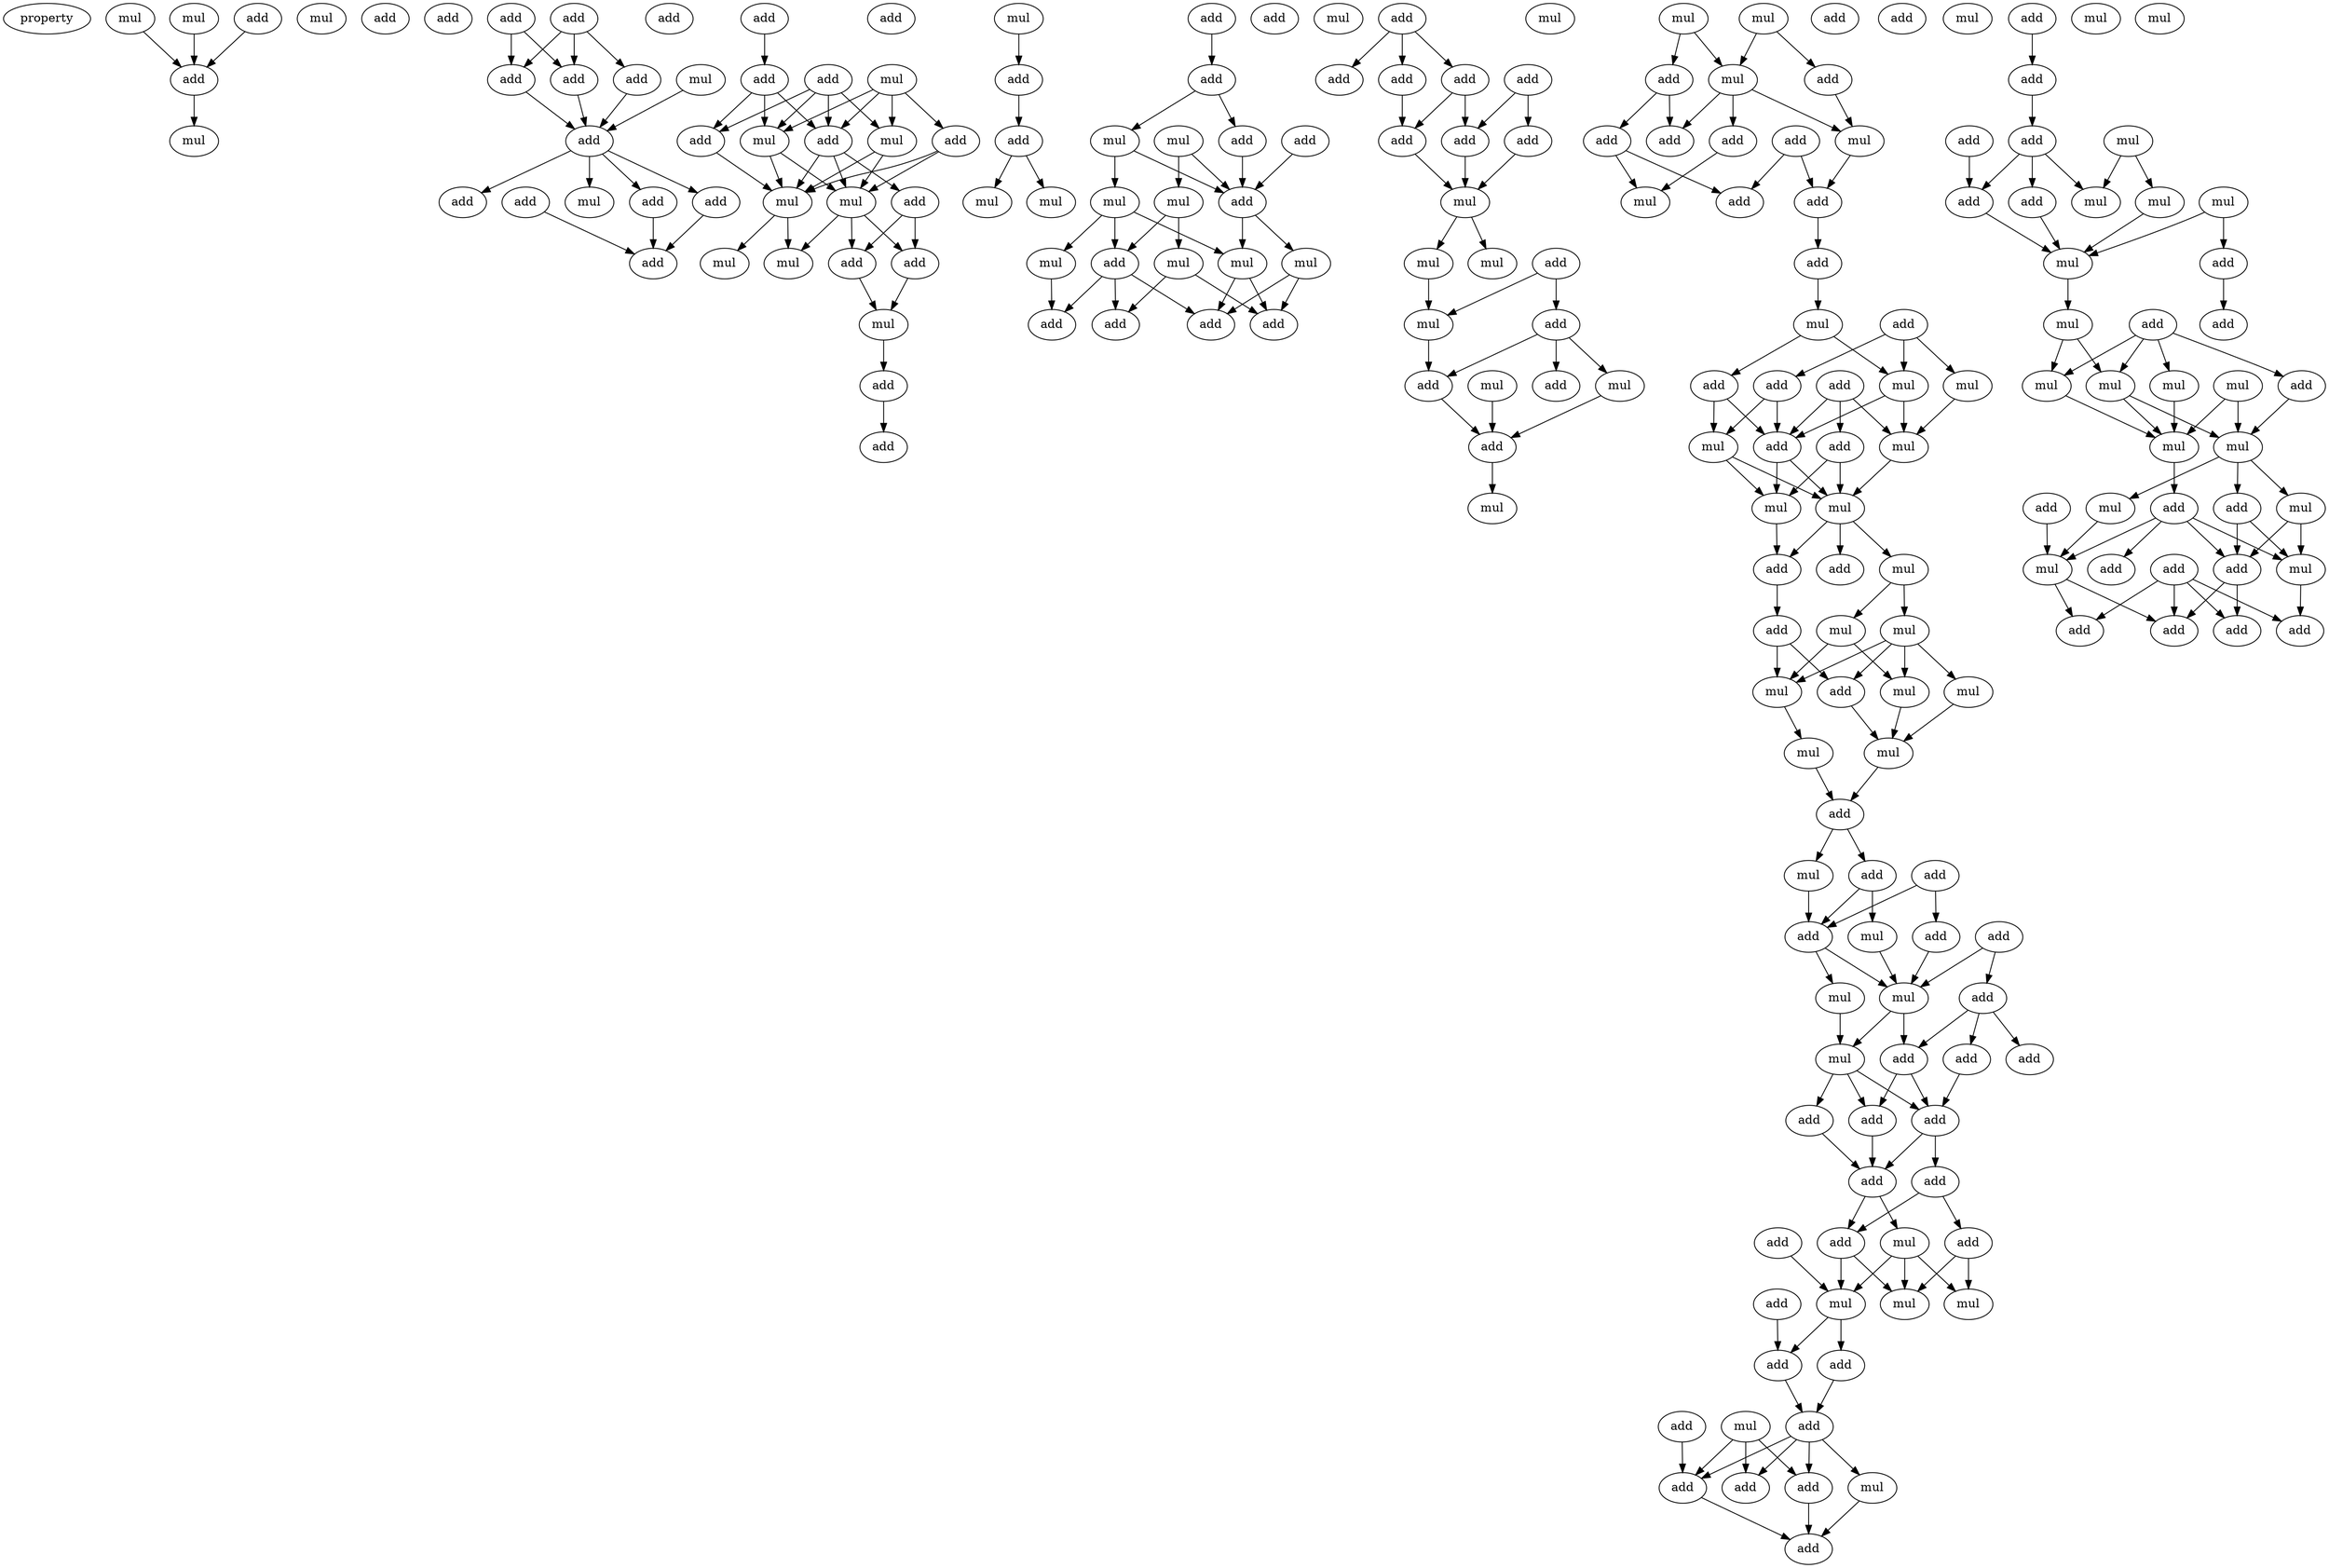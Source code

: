 digraph {
    node [fontcolor=black]
    property [mul=2,lf=1.5]
    0 [ label = mul ];
    1 [ label = mul ];
    2 [ label = add ];
    3 [ label = mul ];
    4 [ label = add ];
    5 [ label = add ];
    6 [ label = mul ];
    7 [ label = add ];
    8 [ label = add ];
    9 [ label = add ];
    10 [ label = add ];
    11 [ label = add ];
    12 [ label = add ];
    13 [ label = add ];
    14 [ label = mul ];
    15 [ label = add ];
    16 [ label = mul ];
    17 [ label = add ];
    18 [ label = add ];
    19 [ label = add ];
    20 [ label = add ];
    21 [ label = add ];
    22 [ label = add ];
    23 [ label = add ];
    24 [ label = mul ];
    25 [ label = add ];
    26 [ label = mul ];
    27 [ label = add ];
    28 [ label = add ];
    29 [ label = mul ];
    30 [ label = add ];
    31 [ label = mul ];
    32 [ label = mul ];
    33 [ label = add ];
    34 [ label = mul ];
    35 [ label = add ];
    36 [ label = mul ];
    37 [ label = add ];
    38 [ label = mul ];
    39 [ label = add ];
    40 [ label = add ];
    41 [ label = mul ];
    42 [ label = add ];
    43 [ label = add ];
    44 [ label = add ];
    45 [ label = add ];
    46 [ label = mul ];
    47 [ label = add ];
    48 [ label = mul ];
    49 [ label = mul ];
    50 [ label = add ];
    51 [ label = mul ];
    52 [ label = add ];
    53 [ label = mul ];
    54 [ label = add ];
    55 [ label = mul ];
    56 [ label = mul ];
    57 [ label = add ];
    58 [ label = mul ];
    59 [ label = mul ];
    60 [ label = add ];
    61 [ label = mul ];
    62 [ label = mul ];
    63 [ label = add ];
    64 [ label = add ];
    65 [ label = add ];
    66 [ label = add ];
    67 [ label = add ];
    68 [ label = add ];
    69 [ label = add ];
    70 [ label = add ];
    71 [ label = add ];
    72 [ label = add ];
    73 [ label = add ];
    74 [ label = add ];
    75 [ label = mul ];
    76 [ label = mul ];
    77 [ label = mul ];
    78 [ label = add ];
    79 [ label = add ];
    80 [ label = mul ];
    81 [ label = add ];
    82 [ label = add ];
    83 [ label = mul ];
    84 [ label = mul ];
    85 [ label = mul ];
    86 [ label = add ];
    87 [ label = mul ];
    88 [ label = mul ];
    89 [ label = mul ];
    90 [ label = mul ];
    91 [ label = add ];
    92 [ label = add ];
    93 [ label = add ];
    94 [ label = add ];
    95 [ label = add ];
    96 [ label = mul ];
    97 [ label = add ];
    98 [ label = add ];
    99 [ label = mul ];
    100 [ label = add ];
    101 [ label = add ];
    102 [ label = mul ];
    103 [ label = add ];
    104 [ label = mul ];
    105 [ label = add ];
    106 [ label = mul ];
    107 [ label = add ];
    108 [ label = add ];
    109 [ label = mul ];
    110 [ label = mul ];
    111 [ label = add ];
    112 [ label = add ];
    113 [ label = mul ];
    114 [ label = mul ];
    115 [ label = add ];
    116 [ label = add ];
    117 [ label = add ];
    118 [ label = mul ];
    119 [ label = mul ];
    120 [ label = add ];
    121 [ label = mul ];
    122 [ label = add ];
    123 [ label = mul ];
    124 [ label = mul ];
    125 [ label = mul ];
    126 [ label = mul ];
    127 [ label = mul ];
    128 [ label = add ];
    129 [ label = mul ];
    130 [ label = add ];
    131 [ label = add ];
    132 [ label = add ];
    133 [ label = mul ];
    134 [ label = add ];
    135 [ label = add ];
    136 [ label = add ];
    137 [ label = add ];
    138 [ label = mul ];
    139 [ label = mul ];
    140 [ label = add ];
    141 [ label = add ];
    142 [ label = mul ];
    143 [ label = add ];
    144 [ label = add ];
    145 [ label = add ];
    146 [ label = add ];
    147 [ label = add ];
    148 [ label = add ];
    149 [ label = mul ];
    150 [ label = add ];
    151 [ label = add ];
    152 [ label = add ];
    153 [ label = mul ];
    154 [ label = add ];
    155 [ label = mul ];
    156 [ label = mul ];
    157 [ label = add ];
    158 [ label = add ];
    159 [ label = add ];
    160 [ label = add ];
    161 [ label = mul ];
    162 [ label = mul ];
    163 [ label = mul ];
    164 [ label = add ];
    165 [ label = add ];
    166 [ label = add ];
    167 [ label = add ];
    168 [ label = add ];
    169 [ label = mul ];
    170 [ label = add ];
    171 [ label = mul ];
    172 [ label = add ];
    173 [ label = mul ];
    174 [ label = add ];
    175 [ label = mul ];
    176 [ label = mul ];
    177 [ label = add ];
    178 [ label = add ];
    179 [ label = mul ];
    180 [ label = add ];
    181 [ label = mul ];
    182 [ label = add ];
    183 [ label = mul ];
    184 [ label = add ];
    185 [ label = mul ];
    186 [ label = mul ];
    187 [ label = mul ];
    188 [ label = add ];
    189 [ label = mul ];
    190 [ label = mul ];
    191 [ label = mul ];
    192 [ label = mul ];
    193 [ label = add ];
    194 [ label = add ];
    195 [ label = add ];
    196 [ label = mul ];
    197 [ label = add ];
    198 [ label = mul ];
    199 [ label = mul ];
    200 [ label = add ];
    201 [ label = add ];
    202 [ label = add ];
    203 [ label = add ];
    204 [ label = add ];
    205 [ label = add ];
    0 -> 5 [ name = 0 ];
    3 -> 5 [ name = 1 ];
    4 -> 5 [ name = 2 ];
    5 -> 6 [ name = 3 ];
    8 -> 10 [ name = 4 ];
    8 -> 11 [ name = 5 ];
    8 -> 13 [ name = 6 ];
    9 -> 10 [ name = 7 ];
    9 -> 11 [ name = 8 ];
    10 -> 15 [ name = 9 ];
    11 -> 15 [ name = 10 ];
    13 -> 15 [ name = 11 ];
    14 -> 15 [ name = 12 ];
    15 -> 16 [ name = 13 ];
    15 -> 18 [ name = 14 ];
    15 -> 19 [ name = 15 ];
    15 -> 20 [ name = 16 ];
    17 -> 22 [ name = 17 ];
    18 -> 22 [ name = 18 ];
    20 -> 22 [ name = 19 ];
    21 -> 25 [ name = 20 ];
    23 -> 26 [ name = 21 ];
    23 -> 27 [ name = 22 ];
    23 -> 28 [ name = 23 ];
    23 -> 29 [ name = 24 ];
    24 -> 26 [ name = 25 ];
    24 -> 27 [ name = 26 ];
    24 -> 29 [ name = 27 ];
    24 -> 30 [ name = 28 ];
    25 -> 26 [ name = 29 ];
    25 -> 27 [ name = 30 ];
    25 -> 28 [ name = 31 ];
    26 -> 31 [ name = 32 ];
    26 -> 32 [ name = 33 ];
    27 -> 31 [ name = 34 ];
    27 -> 32 [ name = 35 ];
    27 -> 33 [ name = 36 ];
    28 -> 31 [ name = 37 ];
    29 -> 31 [ name = 38 ];
    29 -> 32 [ name = 39 ];
    30 -> 31 [ name = 40 ];
    30 -> 32 [ name = 41 ];
    31 -> 34 [ name = 42 ];
    31 -> 36 [ name = 43 ];
    32 -> 34 [ name = 44 ];
    32 -> 35 [ name = 45 ];
    32 -> 37 [ name = 46 ];
    33 -> 35 [ name = 47 ];
    33 -> 37 [ name = 48 ];
    35 -> 38 [ name = 49 ];
    37 -> 38 [ name = 50 ];
    38 -> 39 [ name = 51 ];
    39 -> 42 [ name = 52 ];
    41 -> 43 [ name = 53 ];
    43 -> 44 [ name = 54 ];
    44 -> 46 [ name = 55 ];
    44 -> 49 [ name = 56 ];
    45 -> 50 [ name = 57 ];
    50 -> 51 [ name = 58 ];
    50 -> 52 [ name = 59 ];
    51 -> 55 [ name = 60 ];
    51 -> 57 [ name = 61 ];
    52 -> 57 [ name = 62 ];
    53 -> 56 [ name = 63 ];
    53 -> 57 [ name = 64 ];
    54 -> 57 [ name = 65 ];
    55 -> 60 [ name = 66 ];
    55 -> 61 [ name = 67 ];
    55 -> 62 [ name = 68 ];
    56 -> 58 [ name = 69 ];
    56 -> 60 [ name = 70 ];
    57 -> 59 [ name = 71 ];
    57 -> 61 [ name = 72 ];
    58 -> 63 [ name = 73 ];
    58 -> 65 [ name = 74 ];
    59 -> 65 [ name = 75 ];
    59 -> 66 [ name = 76 ];
    60 -> 63 [ name = 77 ];
    60 -> 64 [ name = 78 ];
    60 -> 66 [ name = 79 ];
    61 -> 65 [ name = 80 ];
    61 -> 66 [ name = 81 ];
    62 -> 64 [ name = 82 ];
    67 -> 69 [ name = 83 ];
    67 -> 70 [ name = 84 ];
    67 -> 71 [ name = 85 ];
    68 -> 72 [ name = 86 ];
    68 -> 73 [ name = 87 ];
    69 -> 72 [ name = 88 ];
    69 -> 74 [ name = 89 ];
    71 -> 74 [ name = 90 ];
    72 -> 75 [ name = 91 ];
    73 -> 75 [ name = 92 ];
    74 -> 75 [ name = 93 ];
    75 -> 76 [ name = 94 ];
    75 -> 77 [ name = 95 ];
    77 -> 80 [ name = 96 ];
    78 -> 79 [ name = 97 ];
    78 -> 80 [ name = 98 ];
    79 -> 81 [ name = 99 ];
    79 -> 82 [ name = 100 ];
    79 -> 85 [ name = 101 ];
    80 -> 81 [ name = 102 ];
    81 -> 86 [ name = 103 ];
    84 -> 86 [ name = 104 ];
    85 -> 86 [ name = 105 ];
    86 -> 87 [ name = 106 ];
    88 -> 90 [ name = 107 ];
    88 -> 92 [ name = 108 ];
    89 -> 90 [ name = 109 ];
    89 -> 91 [ name = 110 ];
    90 -> 93 [ name = 111 ];
    90 -> 96 [ name = 112 ];
    90 -> 97 [ name = 113 ];
    91 -> 96 [ name = 114 ];
    92 -> 93 [ name = 115 ];
    92 -> 94 [ name = 116 ];
    94 -> 99 [ name = 117 ];
    94 -> 100 [ name = 118 ];
    95 -> 98 [ name = 119 ];
    95 -> 100 [ name = 120 ];
    96 -> 98 [ name = 121 ];
    97 -> 99 [ name = 122 ];
    98 -> 101 [ name = 123 ];
    101 -> 102 [ name = 124 ];
    102 -> 105 [ name = 125 ];
    102 -> 106 [ name = 126 ];
    103 -> 104 [ name = 127 ];
    103 -> 106 [ name = 128 ];
    103 -> 108 [ name = 129 ];
    104 -> 110 [ name = 130 ];
    105 -> 109 [ name = 131 ];
    105 -> 111 [ name = 132 ];
    106 -> 110 [ name = 133 ];
    106 -> 111 [ name = 134 ];
    107 -> 110 [ name = 135 ];
    107 -> 111 [ name = 136 ];
    107 -> 112 [ name = 137 ];
    108 -> 109 [ name = 138 ];
    108 -> 111 [ name = 139 ];
    109 -> 113 [ name = 140 ];
    109 -> 114 [ name = 141 ];
    110 -> 114 [ name = 142 ];
    111 -> 113 [ name = 143 ];
    111 -> 114 [ name = 144 ];
    112 -> 113 [ name = 145 ];
    112 -> 114 [ name = 146 ];
    113 -> 115 [ name = 147 ];
    114 -> 115 [ name = 148 ];
    114 -> 117 [ name = 149 ];
    114 -> 118 [ name = 150 ];
    115 -> 120 [ name = 151 ];
    118 -> 119 [ name = 152 ];
    118 -> 121 [ name = 153 ];
    119 -> 123 [ name = 154 ];
    119 -> 125 [ name = 155 ];
    120 -> 122 [ name = 156 ];
    120 -> 125 [ name = 157 ];
    121 -> 122 [ name = 158 ];
    121 -> 123 [ name = 159 ];
    121 -> 124 [ name = 160 ];
    121 -> 125 [ name = 161 ];
    122 -> 126 [ name = 162 ];
    123 -> 126 [ name = 163 ];
    124 -> 126 [ name = 164 ];
    125 -> 127 [ name = 165 ];
    126 -> 128 [ name = 166 ];
    127 -> 128 [ name = 167 ];
    128 -> 129 [ name = 168 ];
    128 -> 130 [ name = 169 ];
    129 -> 136 [ name = 170 ];
    130 -> 133 [ name = 171 ];
    130 -> 136 [ name = 172 ];
    131 -> 134 [ name = 173 ];
    131 -> 136 [ name = 174 ];
    132 -> 137 [ name = 175 ];
    132 -> 138 [ name = 176 ];
    133 -> 138 [ name = 177 ];
    134 -> 138 [ name = 178 ];
    136 -> 138 [ name = 179 ];
    136 -> 139 [ name = 180 ];
    137 -> 140 [ name = 181 ];
    137 -> 141 [ name = 182 ];
    137 -> 143 [ name = 183 ];
    138 -> 140 [ name = 184 ];
    138 -> 142 [ name = 185 ];
    139 -> 142 [ name = 186 ];
    140 -> 145 [ name = 187 ];
    140 -> 146 [ name = 188 ];
    141 -> 145 [ name = 189 ];
    142 -> 144 [ name = 190 ];
    142 -> 145 [ name = 191 ];
    142 -> 146 [ name = 192 ];
    144 -> 147 [ name = 193 ];
    145 -> 147 [ name = 194 ];
    145 -> 148 [ name = 195 ];
    146 -> 147 [ name = 196 ];
    147 -> 149 [ name = 197 ];
    147 -> 152 [ name = 198 ];
    148 -> 151 [ name = 199 ];
    148 -> 152 [ name = 200 ];
    149 -> 153 [ name = 201 ];
    149 -> 155 [ name = 202 ];
    149 -> 156 [ name = 203 ];
    150 -> 153 [ name = 204 ];
    151 -> 155 [ name = 205 ];
    151 -> 156 [ name = 206 ];
    152 -> 153 [ name = 207 ];
    152 -> 155 [ name = 208 ];
    153 -> 157 [ name = 209 ];
    153 -> 158 [ name = 210 ];
    154 -> 157 [ name = 211 ];
    157 -> 160 [ name = 212 ];
    158 -> 160 [ name = 213 ];
    159 -> 165 [ name = 214 ];
    160 -> 163 [ name = 215 ];
    160 -> 164 [ name = 216 ];
    160 -> 165 [ name = 217 ];
    160 -> 166 [ name = 218 ];
    161 -> 164 [ name = 219 ];
    161 -> 165 [ name = 220 ];
    161 -> 166 [ name = 221 ];
    163 -> 167 [ name = 222 ];
    164 -> 167 [ name = 223 ];
    165 -> 167 [ name = 224 ];
    168 -> 170 [ name = 225 ];
    170 -> 172 [ name = 226 ];
    172 -> 177 [ name = 227 ];
    172 -> 178 [ name = 228 ];
    172 -> 179 [ name = 229 ];
    173 -> 175 [ name = 230 ];
    173 -> 179 [ name = 231 ];
    174 -> 177 [ name = 232 ];
    175 -> 181 [ name = 233 ];
    176 -> 180 [ name = 234 ];
    176 -> 181 [ name = 235 ];
    177 -> 181 [ name = 236 ];
    178 -> 181 [ name = 237 ];
    180 -> 184 [ name = 238 ];
    181 -> 183 [ name = 239 ];
    182 -> 186 [ name = 240 ];
    182 -> 187 [ name = 241 ];
    182 -> 188 [ name = 242 ];
    182 -> 189 [ name = 243 ];
    183 -> 186 [ name = 244 ];
    183 -> 189 [ name = 245 ];
    185 -> 190 [ name = 246 ];
    185 -> 191 [ name = 247 ];
    186 -> 190 [ name = 248 ];
    186 -> 191 [ name = 249 ];
    187 -> 190 [ name = 250 ];
    188 -> 191 [ name = 251 ];
    189 -> 190 [ name = 252 ];
    190 -> 195 [ name = 253 ];
    191 -> 192 [ name = 254 ];
    191 -> 193 [ name = 255 ];
    191 -> 196 [ name = 256 ];
    192 -> 198 [ name = 257 ];
    193 -> 199 [ name = 258 ];
    193 -> 200 [ name = 259 ];
    194 -> 198 [ name = 260 ];
    195 -> 198 [ name = 261 ];
    195 -> 199 [ name = 262 ];
    195 -> 200 [ name = 263 ];
    195 -> 201 [ name = 264 ];
    196 -> 199 [ name = 265 ];
    196 -> 200 [ name = 266 ];
    197 -> 202 [ name = 267 ];
    197 -> 203 [ name = 268 ];
    197 -> 204 [ name = 269 ];
    197 -> 205 [ name = 270 ];
    198 -> 203 [ name = 271 ];
    198 -> 205 [ name = 272 ];
    199 -> 202 [ name = 273 ];
    200 -> 204 [ name = 274 ];
    200 -> 205 [ name = 275 ];
}
